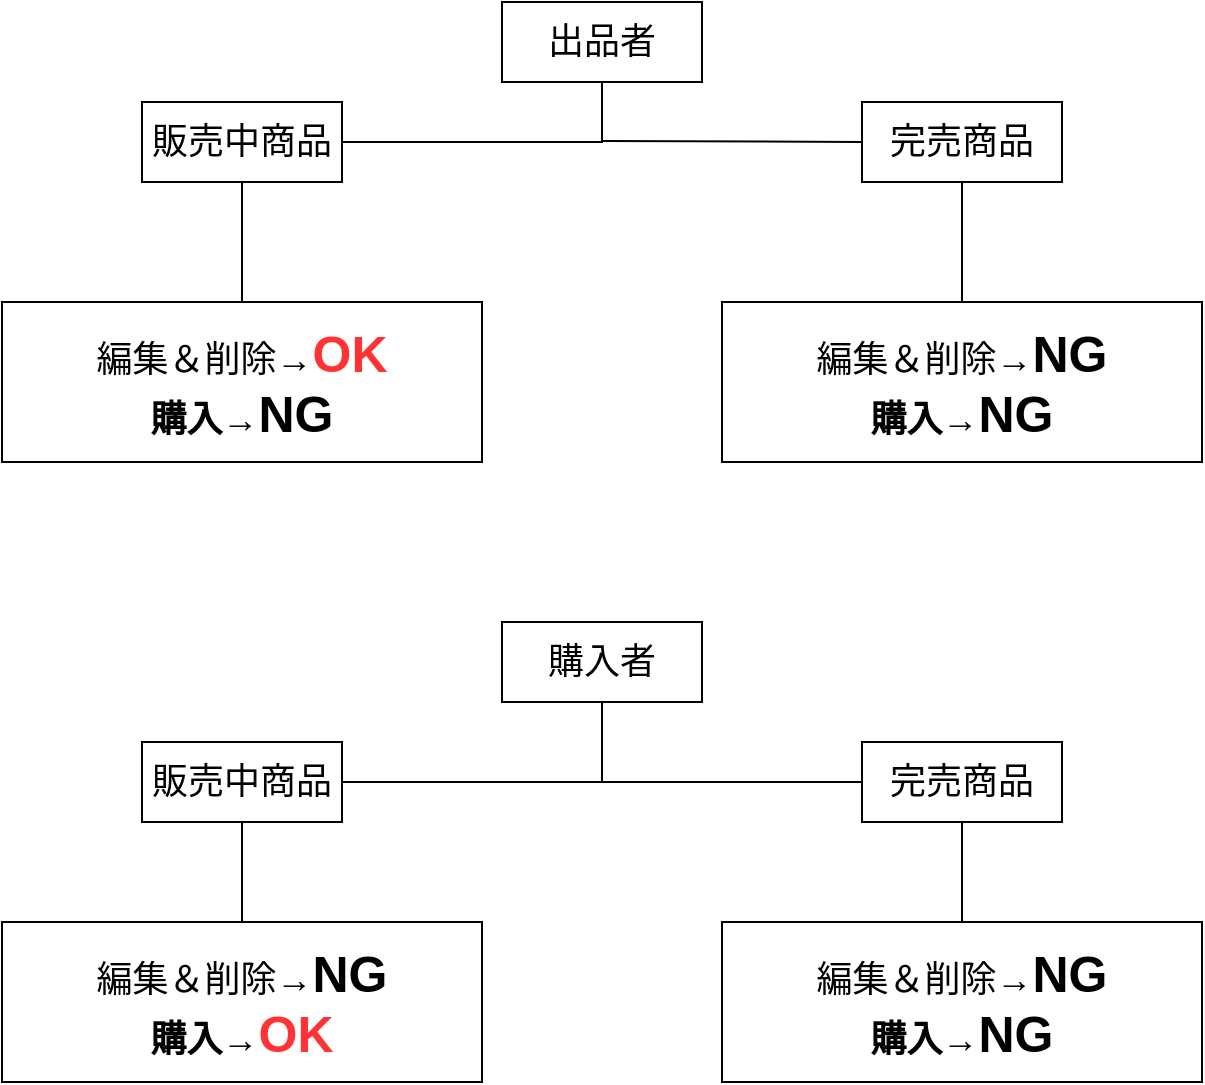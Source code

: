 <mxfile version="13.10.0" type="embed">
    <diagram id="qQy4OHMHTsFmFV2vkQ39" name="ページ1">
        <mxGraphModel dx="1136" dy="837" grid="1" gridSize="10" guides="1" tooltips="1" connect="1" arrows="1" fold="1" page="1" pageScale="1" pageWidth="827" pageHeight="1169" math="0" shadow="0">
            <root>
                <mxCell id="0"/>
                <mxCell id="1" parent="0"/>
                <mxCell id="2" value="出品者" style="whiteSpace=wrap;html=1;align=center;fontSize=18;" parent="1" vertex="1">
                    <mxGeometry x="370" y="10" width="100" height="40" as="geometry"/>
                </mxCell>
                <mxCell id="3" value="" style="endArrow=none;html=1;rounded=0;fontSize=18;exitX=0.5;exitY=1;exitDx=0;exitDy=0;entryX=1;entryY=0.5;entryDx=0;entryDy=0;" parent="1" source="2" target="6" edge="1">
                    <mxGeometry relative="1" as="geometry">
                        <mxPoint x="120" y="90" as="sourcePoint"/>
                        <mxPoint x="290" y="80" as="targetPoint"/>
                        <Array as="points">
                            <mxPoint x="420" y="80"/>
                        </Array>
                    </mxGeometry>
                </mxCell>
                <mxCell id="5" value="完売商品" style="whiteSpace=wrap;html=1;align=center;fontSize=18;" parent="1" vertex="1">
                    <mxGeometry x="550" y="60" width="100" height="40" as="geometry"/>
                </mxCell>
                <mxCell id="6" value="販売中商品" style="whiteSpace=wrap;html=1;align=center;fontSize=18;" parent="1" vertex="1">
                    <mxGeometry x="190" y="60" width="100" height="40" as="geometry"/>
                </mxCell>
                <mxCell id="8" value="" style="endArrow=none;html=1;rounded=0;fontSize=20;entryX=0;entryY=0.5;entryDx=0;entryDy=0;" parent="1" target="5" edge="1">
                    <mxGeometry relative="1" as="geometry">
                        <mxPoint x="420" y="79.5" as="sourcePoint"/>
                        <mxPoint x="580" y="79.5" as="targetPoint"/>
                    </mxGeometry>
                </mxCell>
                <mxCell id="9" value="" style="endArrow=none;html=1;rounded=0;fontSize=20;entryX=0.5;entryY=1;entryDx=0;entryDy=0;" parent="1" target="6" edge="1">
                    <mxGeometry relative="1" as="geometry">
                        <mxPoint x="240" y="160" as="sourcePoint"/>
                        <mxPoint x="490" y="180" as="targetPoint"/>
                        <Array as="points">
                            <mxPoint x="240" y="150"/>
                        </Array>
                    </mxGeometry>
                </mxCell>
                <mxCell id="10" value="編集＆削除→&lt;b&gt;&lt;font&gt;&lt;span style=&quot;font-size: 25px&quot;&gt;&lt;font color=&quot;#ff3333&quot;&gt;OK&lt;/font&gt;&lt;/span&gt;&lt;br&gt;&lt;font style=&quot;font-size: 18px&quot;&gt;購入→&lt;/font&gt;&lt;/font&gt;&lt;font style=&quot;font-size: 25px&quot;&gt;NG&lt;br&gt;&lt;/font&gt;&lt;/b&gt;" style="whiteSpace=wrap;html=1;align=center;fontSize=18;" parent="1" vertex="1">
                    <mxGeometry x="120" y="160" width="240" height="80" as="geometry"/>
                </mxCell>
                <mxCell id="12" value="" style="endArrow=none;html=1;rounded=0;fontSize=20;entryX=0.5;entryY=1;entryDx=0;entryDy=0;exitX=0.5;exitY=0;exitDx=0;exitDy=0;" parent="1" target="5" edge="1">
                    <mxGeometry relative="1" as="geometry">
                        <mxPoint x="600" y="160" as="sourcePoint"/>
                        <mxPoint x="490" y="180" as="targetPoint"/>
                    </mxGeometry>
                </mxCell>
                <mxCell id="13" value="購入者" style="whiteSpace=wrap;html=1;align=center;fontSize=18;" parent="1" vertex="1">
                    <mxGeometry x="370" y="320" width="100" height="40" as="geometry"/>
                </mxCell>
                <mxCell id="14" value="" style="endArrow=none;html=1;rounded=0;fontSize=18;exitX=0.5;exitY=1;exitDx=0;exitDy=0;entryX=1;entryY=0.5;entryDx=0;entryDy=0;" parent="1" source="13" target="15" edge="1">
                    <mxGeometry relative="1" as="geometry">
                        <mxPoint x="410" y="400" as="sourcePoint"/>
                        <mxPoint x="300" y="400" as="targetPoint"/>
                        <Array as="points">
                            <mxPoint x="420" y="400"/>
                        </Array>
                    </mxGeometry>
                </mxCell>
                <mxCell id="15" value="販売中商品" style="whiteSpace=wrap;html=1;align=center;fontSize=18;" parent="1" vertex="1">
                    <mxGeometry x="190" y="380" width="100" height="40" as="geometry"/>
                </mxCell>
                <mxCell id="16" value="完売商品" style="whiteSpace=wrap;html=1;align=center;fontSize=18;" parent="1" vertex="1">
                    <mxGeometry x="550" y="380" width="100" height="40" as="geometry"/>
                </mxCell>
                <mxCell id="17" value="編集＆削除→&lt;b&gt;&lt;font style=&quot;font-size: 25px&quot;&gt;NG&lt;/font&gt;&lt;/b&gt;&lt;b&gt;&lt;br&gt;購入→&lt;font style=&quot;font-size: 25px&quot;&gt;NG&lt;/font&gt;&lt;/b&gt;" style="whiteSpace=wrap;html=1;align=center;fontSize=18;" parent="1" vertex="1">
                    <mxGeometry x="480" y="470" width="240" height="80" as="geometry"/>
                </mxCell>
                <mxCell id="18" value="編集＆削除→&lt;b&gt;&lt;font style=&quot;font-size: 25px&quot;&gt;NG&lt;/font&gt;&lt;/b&gt;&lt;b&gt;&lt;font&gt;&lt;br&gt;&lt;font style=&quot;font-size: 18px&quot;&gt;購入→&lt;/font&gt;&lt;/font&gt;&lt;/b&gt;&lt;b&gt;&lt;span style=&quot;font-size: 25px&quot;&gt;&lt;font color=&quot;#ff3333&quot;&gt;OK&lt;/font&gt;&lt;/span&gt;&lt;/b&gt;&lt;b&gt;&lt;font style=&quot;font-size: 25px&quot;&gt;&lt;br&gt;&lt;/font&gt;&lt;/b&gt;" style="whiteSpace=wrap;html=1;align=center;fontSize=18;" parent="1" vertex="1">
                    <mxGeometry x="120" y="470" width="240" height="80" as="geometry"/>
                </mxCell>
                <mxCell id="19" value="" style="endArrow=none;html=1;rounded=0;fontSize=18;exitX=0.5;exitY=0;exitDx=0;exitDy=0;entryX=0.5;entryY=1;entryDx=0;entryDy=0;" parent="1" source="18" target="15" edge="1">
                    <mxGeometry relative="1" as="geometry">
                        <mxPoint x="330" y="320" as="sourcePoint"/>
                        <mxPoint x="490" y="320" as="targetPoint"/>
                    </mxGeometry>
                </mxCell>
                <mxCell id="20" value="" style="endArrow=none;html=1;rounded=0;fontSize=18;entryX=0;entryY=0.5;entryDx=0;entryDy=0;" parent="1" target="16" edge="1">
                    <mxGeometry relative="1" as="geometry">
                        <mxPoint x="420" y="400" as="sourcePoint"/>
                        <mxPoint x="490" y="320" as="targetPoint"/>
                    </mxGeometry>
                </mxCell>
                <mxCell id="21" value="" style="endArrow=none;html=1;rounded=0;fontSize=18;entryX=0.5;entryY=0;entryDx=0;entryDy=0;" parent="1" source="16" target="17" edge="1">
                    <mxGeometry relative="1" as="geometry">
                        <mxPoint x="330" y="320" as="sourcePoint"/>
                        <mxPoint x="490" y="320" as="targetPoint"/>
                    </mxGeometry>
                </mxCell>
                <mxCell id="22" value="編集＆削除→&lt;b&gt;&lt;font style=&quot;font-size: 25px&quot;&gt;NG&lt;/font&gt;&lt;/b&gt;&lt;b&gt;&lt;br&gt;購入→&lt;font style=&quot;font-size: 25px&quot;&gt;NG&lt;/font&gt;&lt;/b&gt;" style="whiteSpace=wrap;html=1;align=center;fontSize=18;" vertex="1" parent="1">
                    <mxGeometry x="480" y="160" width="240" height="80" as="geometry"/>
                </mxCell>
            </root>
        </mxGraphModel>
    </diagram>
</mxfile>